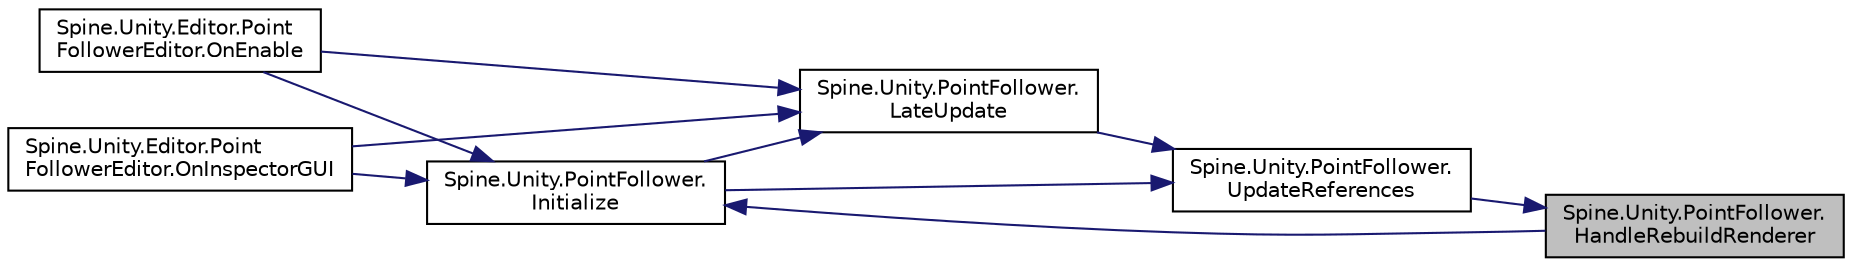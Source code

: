 digraph "Spine.Unity.PointFollower.HandleRebuildRenderer"
{
 // LATEX_PDF_SIZE
  edge [fontname="Helvetica",fontsize="10",labelfontname="Helvetica",labelfontsize="10"];
  node [fontname="Helvetica",fontsize="10",shape=record];
  rankdir="RL";
  Node1 [label="Spine.Unity.PointFollower.\lHandleRebuildRenderer",height=0.2,width=0.4,color="black", fillcolor="grey75", style="filled", fontcolor="black",tooltip=" "];
  Node1 -> Node2 [dir="back",color="midnightblue",fontsize="10",style="solid"];
  Node2 [label="Spine.Unity.PointFollower.\lUpdateReferences",height=0.2,width=0.4,color="black", fillcolor="white", style="filled",URL="$class_spine_1_1_unity_1_1_point_follower.html#a6d78706cb12f1e84a9e43fd376bea797",tooltip=" "];
  Node2 -> Node3 [dir="back",color="midnightblue",fontsize="10",style="solid"];
  Node3 [label="Spine.Unity.PointFollower.\lInitialize",height=0.2,width=0.4,color="black", fillcolor="white", style="filled",URL="$class_spine_1_1_unity_1_1_point_follower.html#a69f6add14f83be49f5c5b97c6763fa03",tooltip=" "];
  Node3 -> Node1 [dir="back",color="midnightblue",fontsize="10",style="solid"];
  Node3 -> Node4 [dir="back",color="midnightblue",fontsize="10",style="solid"];
  Node4 [label="Spine.Unity.Editor.Point\lFollowerEditor.OnEnable",height=0.2,width=0.4,color="black", fillcolor="white", style="filled",URL="$class_spine_1_1_unity_1_1_editor_1_1_point_follower_editor.html#a4dd5dda0fc044f38af62c8231b8656d2",tooltip=" "];
  Node3 -> Node5 [dir="back",color="midnightblue",fontsize="10",style="solid"];
  Node5 [label="Spine.Unity.Editor.Point\lFollowerEditor.OnInspectorGUI",height=0.2,width=0.4,color="black", fillcolor="white", style="filled",URL="$class_spine_1_1_unity_1_1_editor_1_1_point_follower_editor.html#a25efb18a29130bb8a7e595f6c5a8ae12",tooltip=" "];
  Node2 -> Node6 [dir="back",color="midnightblue",fontsize="10",style="solid"];
  Node6 [label="Spine.Unity.PointFollower.\lLateUpdate",height=0.2,width=0.4,color="black", fillcolor="white", style="filled",URL="$class_spine_1_1_unity_1_1_point_follower.html#a2c50158c9153fd1a6894f31876bf07d9",tooltip=" "];
  Node6 -> Node3 [dir="back",color="midnightblue",fontsize="10",style="solid"];
  Node6 -> Node4 [dir="back",color="midnightblue",fontsize="10",style="solid"];
  Node6 -> Node5 [dir="back",color="midnightblue",fontsize="10",style="solid"];
}
